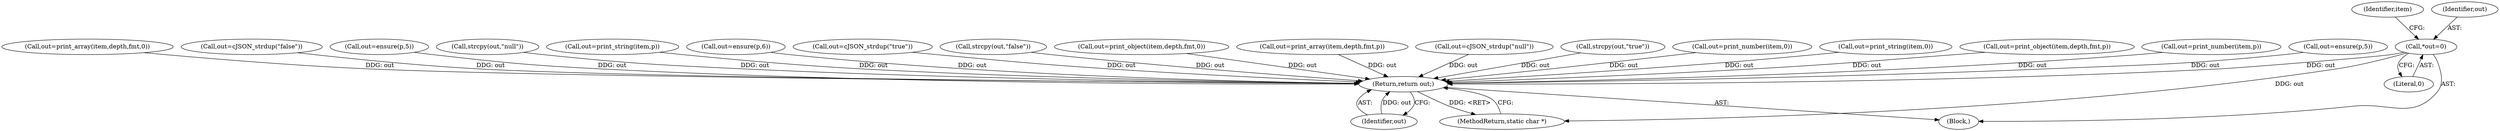digraph "0_iperf_91f2fa59e8ed80dfbf400add0164ee0e508e412a_45@pointer" {
"1000107" [label="(Call,*out=0)"];
"1000255" [label="(Return,return out;)"];
"1000109" [label="(Literal,0)"];
"1000112" [label="(Identifier,item)"];
"1000256" [label="(Identifier,out)"];
"1000231" [label="(Call,out=print_string(item,0))"];
"1000105" [label="(Block,)"];
"1000188" [label="(Call,out=print_object(item,depth,fmt,p))"];
"1000165" [label="(Call,out=print_number(item,p))"];
"1000153" [label="(Call,out=ensure(p,5))"];
"1000238" [label="(Call,out=print_array(item,depth,fmt,0))"];
"1000212" [label="(Call,out=cJSON_strdup(\"false\"))"];
"1000127" [label="(Call,out=ensure(p,5))"];
"1000134" [label="(Call,strcpy(out,\"null\"))"];
"1000172" [label="(Call,out=print_string(item,p))"];
"1000140" [label="(Call,out=ensure(p,6))"];
"1000257" [label="(MethodReturn,static char *)"];
"1000218" [label="(Call,out=cJSON_strdup(\"true\"))"];
"1000255" [label="(Return,return out;)"];
"1000147" [label="(Call,strcpy(out,\"false\"))"];
"1000247" [label="(Call,out=print_object(item,depth,fmt,0))"];
"1000107" [label="(Call,*out=0)"];
"1000179" [label="(Call,out=print_array(item,depth,fmt,p))"];
"1000206" [label="(Call,out=cJSON_strdup(\"null\"))"];
"1000160" [label="(Call,strcpy(out,\"true\"))"];
"1000224" [label="(Call,out=print_number(item,0))"];
"1000108" [label="(Identifier,out)"];
"1000107" -> "1000105"  [label="AST: "];
"1000107" -> "1000109"  [label="CFG: "];
"1000108" -> "1000107"  [label="AST: "];
"1000109" -> "1000107"  [label="AST: "];
"1000112" -> "1000107"  [label="CFG: "];
"1000107" -> "1000257"  [label="DDG: out"];
"1000107" -> "1000255"  [label="DDG: out"];
"1000255" -> "1000105"  [label="AST: "];
"1000255" -> "1000256"  [label="CFG: "];
"1000256" -> "1000255"  [label="AST: "];
"1000257" -> "1000255"  [label="CFG: "];
"1000255" -> "1000257"  [label="DDG: <RET>"];
"1000256" -> "1000255"  [label="DDG: out"];
"1000247" -> "1000255"  [label="DDG: out"];
"1000224" -> "1000255"  [label="DDG: out"];
"1000238" -> "1000255"  [label="DDG: out"];
"1000218" -> "1000255"  [label="DDG: out"];
"1000188" -> "1000255"  [label="DDG: out"];
"1000140" -> "1000255"  [label="DDG: out"];
"1000165" -> "1000255"  [label="DDG: out"];
"1000179" -> "1000255"  [label="DDG: out"];
"1000147" -> "1000255"  [label="DDG: out"];
"1000206" -> "1000255"  [label="DDG: out"];
"1000153" -> "1000255"  [label="DDG: out"];
"1000231" -> "1000255"  [label="DDG: out"];
"1000127" -> "1000255"  [label="DDG: out"];
"1000160" -> "1000255"  [label="DDG: out"];
"1000212" -> "1000255"  [label="DDG: out"];
"1000134" -> "1000255"  [label="DDG: out"];
"1000172" -> "1000255"  [label="DDG: out"];
}
